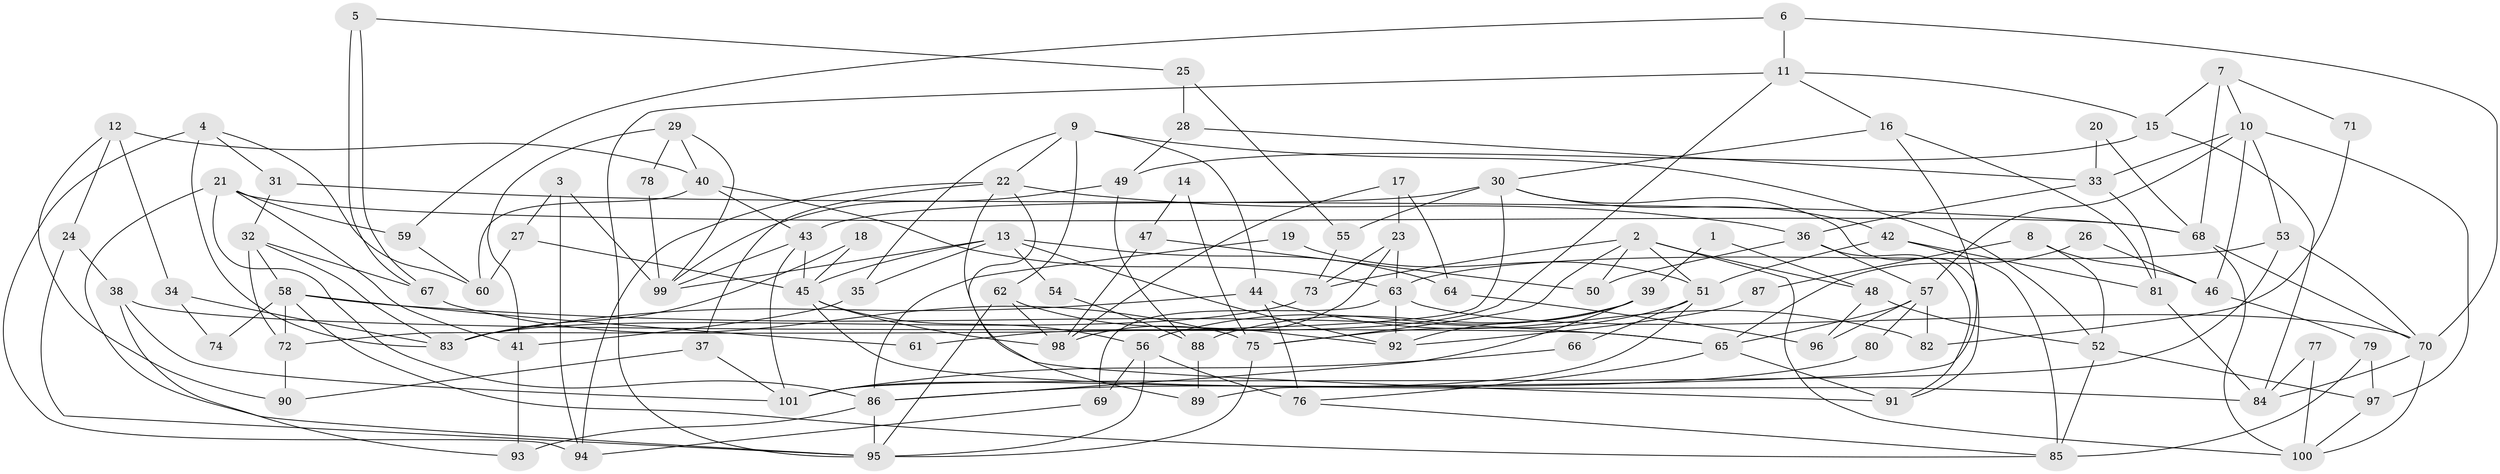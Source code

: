 // coarse degree distribution, {2: 0.23333333333333334, 3: 0.06666666666666667, 7: 0.03333333333333333, 4: 0.26666666666666666, 5: 0.13333333333333333, 6: 0.03333333333333333, 8: 0.1, 10: 0.1, 9: 0.03333333333333333}
// Generated by graph-tools (version 1.1) at 2025/54/03/04/25 21:54:13]
// undirected, 101 vertices, 202 edges
graph export_dot {
graph [start="1"]
  node [color=gray90,style=filled];
  1;
  2;
  3;
  4;
  5;
  6;
  7;
  8;
  9;
  10;
  11;
  12;
  13;
  14;
  15;
  16;
  17;
  18;
  19;
  20;
  21;
  22;
  23;
  24;
  25;
  26;
  27;
  28;
  29;
  30;
  31;
  32;
  33;
  34;
  35;
  36;
  37;
  38;
  39;
  40;
  41;
  42;
  43;
  44;
  45;
  46;
  47;
  48;
  49;
  50;
  51;
  52;
  53;
  54;
  55;
  56;
  57;
  58;
  59;
  60;
  61;
  62;
  63;
  64;
  65;
  66;
  67;
  68;
  69;
  70;
  71;
  72;
  73;
  74;
  75;
  76;
  77;
  78;
  79;
  80;
  81;
  82;
  83;
  84;
  85;
  86;
  87;
  88;
  89;
  90;
  91;
  92;
  93;
  94;
  95;
  96;
  97;
  98;
  99;
  100;
  101;
  1 -- 48;
  1 -- 39;
  2 -- 75;
  2 -- 51;
  2 -- 48;
  2 -- 50;
  2 -- 73;
  2 -- 100;
  3 -- 94;
  3 -- 27;
  3 -- 99;
  4 -- 83;
  4 -- 94;
  4 -- 31;
  4 -- 60;
  5 -- 25;
  5 -- 67;
  5 -- 67;
  6 -- 70;
  6 -- 59;
  6 -- 11;
  7 -- 68;
  7 -- 15;
  7 -- 10;
  7 -- 71;
  8 -- 46;
  8 -- 52;
  8 -- 87;
  9 -- 22;
  9 -- 35;
  9 -- 44;
  9 -- 52;
  9 -- 62;
  10 -- 53;
  10 -- 33;
  10 -- 46;
  10 -- 57;
  10 -- 97;
  11 -- 95;
  11 -- 15;
  11 -- 16;
  11 -- 61;
  12 -- 40;
  12 -- 24;
  12 -- 34;
  12 -- 90;
  13 -- 99;
  13 -- 45;
  13 -- 35;
  13 -- 54;
  13 -- 64;
  13 -- 92;
  14 -- 75;
  14 -- 47;
  15 -- 84;
  15 -- 49;
  16 -- 81;
  16 -- 30;
  16 -- 89;
  17 -- 23;
  17 -- 64;
  17 -- 98;
  18 -- 45;
  18 -- 83;
  19 -- 51;
  19 -- 86;
  20 -- 33;
  20 -- 68;
  21 -- 86;
  21 -- 95;
  21 -- 41;
  21 -- 59;
  21 -- 68;
  22 -- 37;
  22 -- 91;
  22 -- 36;
  22 -- 89;
  22 -- 94;
  23 -- 63;
  23 -- 73;
  23 -- 98;
  24 -- 95;
  24 -- 38;
  25 -- 55;
  25 -- 28;
  26 -- 65;
  26 -- 46;
  27 -- 45;
  27 -- 60;
  28 -- 33;
  28 -- 49;
  29 -- 40;
  29 -- 99;
  29 -- 41;
  29 -- 78;
  30 -- 43;
  30 -- 42;
  30 -- 55;
  30 -- 72;
  30 -- 91;
  31 -- 68;
  31 -- 32;
  32 -- 58;
  32 -- 67;
  32 -- 72;
  32 -- 83;
  33 -- 81;
  33 -- 36;
  34 -- 83;
  34 -- 74;
  35 -- 41;
  36 -- 50;
  36 -- 57;
  36 -- 91;
  37 -- 90;
  37 -- 101;
  38 -- 65;
  38 -- 101;
  38 -- 93;
  39 -- 92;
  39 -- 56;
  39 -- 86;
  39 -- 88;
  40 -- 43;
  40 -- 63;
  40 -- 60;
  41 -- 93;
  42 -- 85;
  42 -- 51;
  42 -- 81;
  43 -- 99;
  43 -- 45;
  43 -- 101;
  44 -- 76;
  44 -- 82;
  44 -- 83;
  45 -- 56;
  45 -- 98;
  45 -- 84;
  46 -- 79;
  47 -- 98;
  47 -- 50;
  48 -- 52;
  48 -- 96;
  49 -- 88;
  49 -- 99;
  51 -- 75;
  51 -- 66;
  51 -- 101;
  52 -- 97;
  52 -- 85;
  53 -- 101;
  53 -- 63;
  53 -- 70;
  54 -- 88;
  55 -- 73;
  56 -- 95;
  56 -- 76;
  56 -- 69;
  57 -- 65;
  57 -- 80;
  57 -- 82;
  57 -- 96;
  58 -- 72;
  58 -- 65;
  58 -- 61;
  58 -- 74;
  58 -- 85;
  59 -- 60;
  62 -- 98;
  62 -- 92;
  62 -- 95;
  63 -- 70;
  63 -- 92;
  63 -- 69;
  64 -- 96;
  65 -- 91;
  65 -- 76;
  66 -- 101;
  67 -- 75;
  68 -- 100;
  68 -- 70;
  69 -- 94;
  70 -- 84;
  70 -- 100;
  71 -- 82;
  72 -- 90;
  73 -- 83;
  75 -- 95;
  76 -- 85;
  77 -- 100;
  77 -- 84;
  78 -- 99;
  79 -- 97;
  79 -- 85;
  80 -- 86;
  81 -- 84;
  86 -- 93;
  86 -- 95;
  87 -- 92;
  88 -- 89;
  97 -- 100;
}
